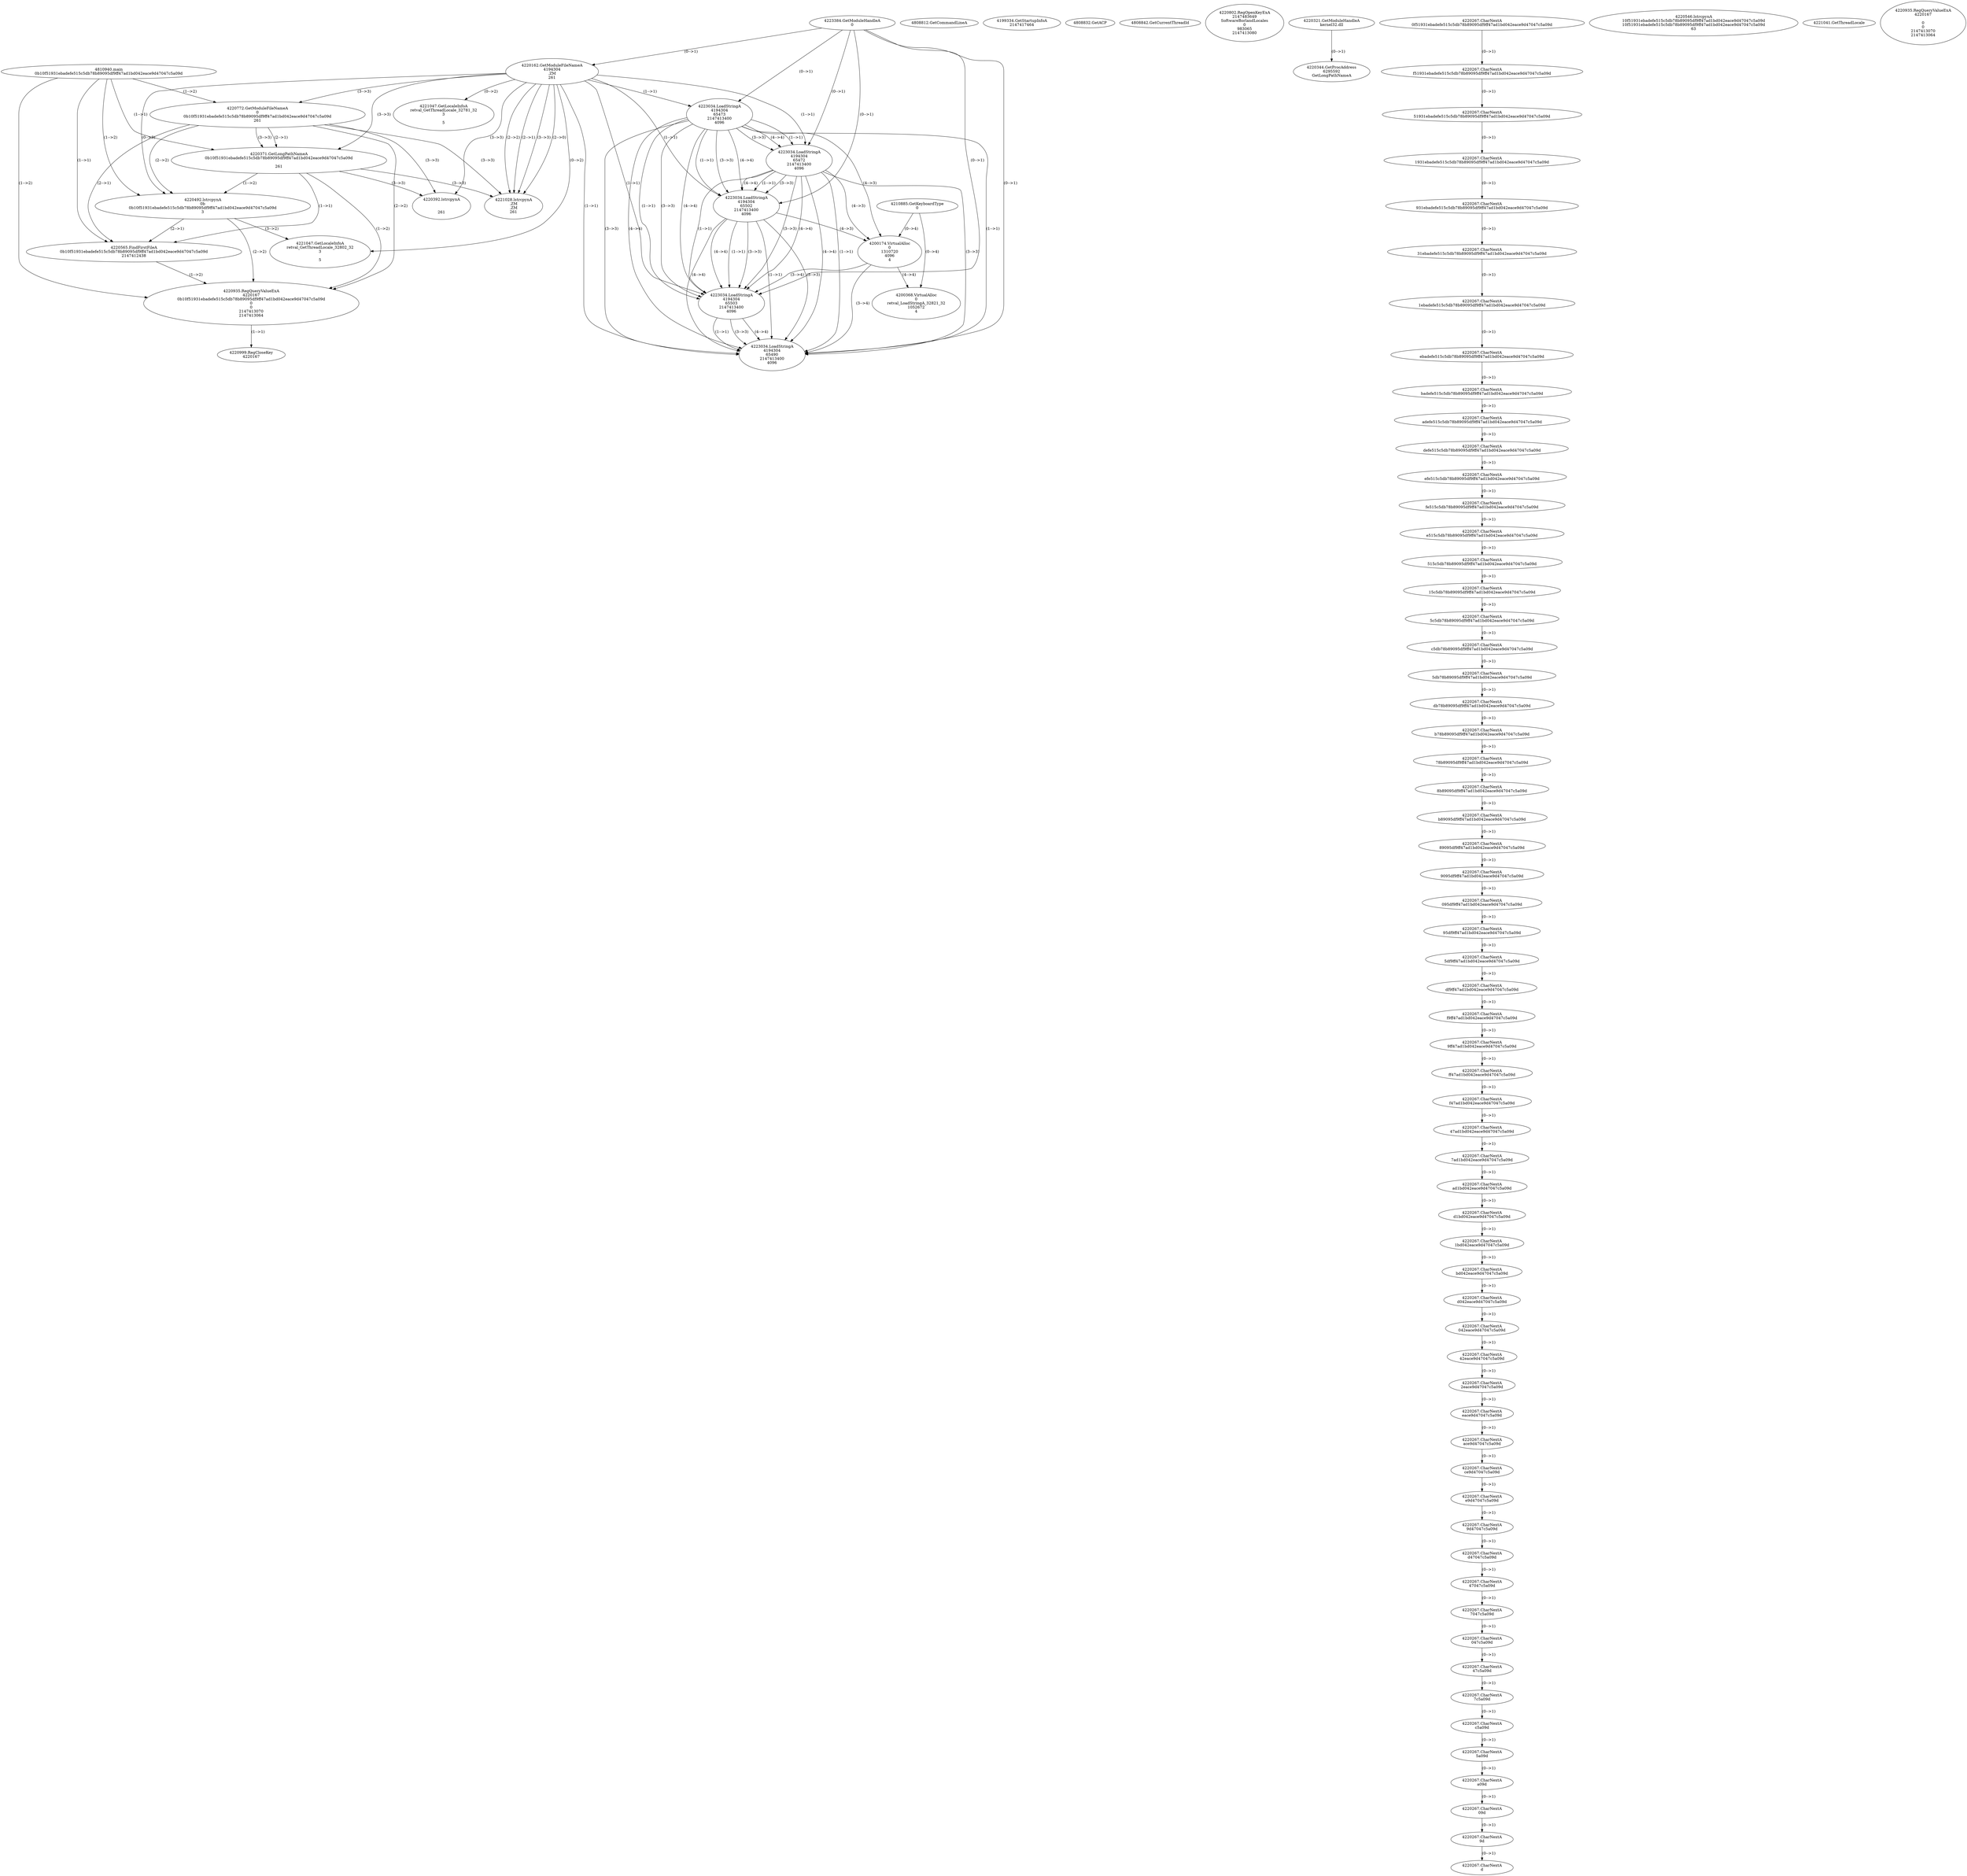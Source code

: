 // Global SCDG with merge call
digraph {
	0 [label="4810940.main
0b10f51931ebadefe515c5db78b89095df9ff47ad1bd042eace9d47047c5a09d"]
	1 [label="4223384.GetModuleHandleA
0"]
	2 [label="4210885.GetKeyboardType
0"]
	3 [label="4808812.GetCommandLineA
"]
	4 [label="4199334.GetStartupInfoA
2147417464"]
	5 [label="4808832.GetACP
"]
	6 [label="4808842.GetCurrentThreadId
"]
	7 [label="4220162.GetModuleFileNameA
4194304
.ZM
261"]
	1 -> 7 [label="(0-->1)"]
	8 [label="4220772.GetModuleFileNameA
0
0b10f51931ebadefe515c5db78b89095df9ff47ad1bd042eace9d47047c5a09d
261"]
	0 -> 8 [label="(1-->2)"]
	7 -> 8 [label="(3-->3)"]
	9 [label="4220802.RegOpenKeyExA
2147483649
Software\Borland\Locales
0
983065
2147413080"]
	10 [label="4220321.GetModuleHandleA
kernel32.dll"]
	11 [label="4220344.GetProcAddress
6295592
GetLongPathNameA"]
	10 -> 11 [label="(0-->1)"]
	12 [label="4220371.GetLongPathNameA
0b10f51931ebadefe515c5db78b89095df9ff47ad1bd042eace9d47047c5a09d

261"]
	0 -> 12 [label="(1-->1)"]
	8 -> 12 [label="(2-->1)"]
	7 -> 12 [label="(3-->3)"]
	8 -> 12 [label="(3-->3)"]
	13 [label="4220492.lstrcpynA
0b
0b10f51931ebadefe515c5db78b89095df9ff47ad1bd042eace9d47047c5a09d
3"]
	0 -> 13 [label="(1-->2)"]
	8 -> 13 [label="(2-->2)"]
	12 -> 13 [label="(1-->2)"]
	7 -> 13 [label="(0-->3)"]
	14 [label="4220267.CharNextA
0f51931ebadefe515c5db78b89095df9ff47ad1bd042eace9d47047c5a09d"]
	15 [label="4220267.CharNextA
f51931ebadefe515c5db78b89095df9ff47ad1bd042eace9d47047c5a09d"]
	14 -> 15 [label="(0-->1)"]
	16 [label="4220267.CharNextA
51931ebadefe515c5db78b89095df9ff47ad1bd042eace9d47047c5a09d"]
	15 -> 16 [label="(0-->1)"]
	17 [label="4220267.CharNextA
1931ebadefe515c5db78b89095df9ff47ad1bd042eace9d47047c5a09d"]
	16 -> 17 [label="(0-->1)"]
	18 [label="4220267.CharNextA
931ebadefe515c5db78b89095df9ff47ad1bd042eace9d47047c5a09d"]
	17 -> 18 [label="(0-->1)"]
	19 [label="4220267.CharNextA
31ebadefe515c5db78b89095df9ff47ad1bd042eace9d47047c5a09d"]
	18 -> 19 [label="(0-->1)"]
	20 [label="4220267.CharNextA
1ebadefe515c5db78b89095df9ff47ad1bd042eace9d47047c5a09d"]
	19 -> 20 [label="(0-->1)"]
	21 [label="4220267.CharNextA
ebadefe515c5db78b89095df9ff47ad1bd042eace9d47047c5a09d"]
	20 -> 21 [label="(0-->1)"]
	22 [label="4220267.CharNextA
badefe515c5db78b89095df9ff47ad1bd042eace9d47047c5a09d"]
	21 -> 22 [label="(0-->1)"]
	23 [label="4220267.CharNextA
adefe515c5db78b89095df9ff47ad1bd042eace9d47047c5a09d"]
	22 -> 23 [label="(0-->1)"]
	24 [label="4220267.CharNextA
defe515c5db78b89095df9ff47ad1bd042eace9d47047c5a09d"]
	23 -> 24 [label="(0-->1)"]
	25 [label="4220267.CharNextA
efe515c5db78b89095df9ff47ad1bd042eace9d47047c5a09d"]
	24 -> 25 [label="(0-->1)"]
	26 [label="4220267.CharNextA
fe515c5db78b89095df9ff47ad1bd042eace9d47047c5a09d"]
	25 -> 26 [label="(0-->1)"]
	27 [label="4220267.CharNextA
e515c5db78b89095df9ff47ad1bd042eace9d47047c5a09d"]
	26 -> 27 [label="(0-->1)"]
	28 [label="4220267.CharNextA
515c5db78b89095df9ff47ad1bd042eace9d47047c5a09d"]
	27 -> 28 [label="(0-->1)"]
	29 [label="4220267.CharNextA
15c5db78b89095df9ff47ad1bd042eace9d47047c5a09d"]
	28 -> 29 [label="(0-->1)"]
	30 [label="4220267.CharNextA
5c5db78b89095df9ff47ad1bd042eace9d47047c5a09d"]
	29 -> 30 [label="(0-->1)"]
	31 [label="4220267.CharNextA
c5db78b89095df9ff47ad1bd042eace9d47047c5a09d"]
	30 -> 31 [label="(0-->1)"]
	32 [label="4220267.CharNextA
5db78b89095df9ff47ad1bd042eace9d47047c5a09d"]
	31 -> 32 [label="(0-->1)"]
	33 [label="4220267.CharNextA
db78b89095df9ff47ad1bd042eace9d47047c5a09d"]
	32 -> 33 [label="(0-->1)"]
	34 [label="4220267.CharNextA
b78b89095df9ff47ad1bd042eace9d47047c5a09d"]
	33 -> 34 [label="(0-->1)"]
	35 [label="4220267.CharNextA
78b89095df9ff47ad1bd042eace9d47047c5a09d"]
	34 -> 35 [label="(0-->1)"]
	36 [label="4220267.CharNextA
8b89095df9ff47ad1bd042eace9d47047c5a09d"]
	35 -> 36 [label="(0-->1)"]
	37 [label="4220267.CharNextA
b89095df9ff47ad1bd042eace9d47047c5a09d"]
	36 -> 37 [label="(0-->1)"]
	38 [label="4220267.CharNextA
89095df9ff47ad1bd042eace9d47047c5a09d"]
	37 -> 38 [label="(0-->1)"]
	39 [label="4220267.CharNextA
9095df9ff47ad1bd042eace9d47047c5a09d"]
	38 -> 39 [label="(0-->1)"]
	40 [label="4220267.CharNextA
095df9ff47ad1bd042eace9d47047c5a09d"]
	39 -> 40 [label="(0-->1)"]
	41 [label="4220267.CharNextA
95df9ff47ad1bd042eace9d47047c5a09d"]
	40 -> 41 [label="(0-->1)"]
	42 [label="4220267.CharNextA
5df9ff47ad1bd042eace9d47047c5a09d"]
	41 -> 42 [label="(0-->1)"]
	43 [label="4220267.CharNextA
df9ff47ad1bd042eace9d47047c5a09d"]
	42 -> 43 [label="(0-->1)"]
	44 [label="4220267.CharNextA
f9ff47ad1bd042eace9d47047c5a09d"]
	43 -> 44 [label="(0-->1)"]
	45 [label="4220267.CharNextA
9ff47ad1bd042eace9d47047c5a09d"]
	44 -> 45 [label="(0-->1)"]
	46 [label="4220267.CharNextA
ff47ad1bd042eace9d47047c5a09d"]
	45 -> 46 [label="(0-->1)"]
	47 [label="4220267.CharNextA
f47ad1bd042eace9d47047c5a09d"]
	46 -> 47 [label="(0-->1)"]
	48 [label="4220267.CharNextA
47ad1bd042eace9d47047c5a09d"]
	47 -> 48 [label="(0-->1)"]
	49 [label="4220267.CharNextA
7ad1bd042eace9d47047c5a09d"]
	48 -> 49 [label="(0-->1)"]
	50 [label="4220267.CharNextA
ad1bd042eace9d47047c5a09d"]
	49 -> 50 [label="(0-->1)"]
	51 [label="4220267.CharNextA
d1bd042eace9d47047c5a09d"]
	50 -> 51 [label="(0-->1)"]
	52 [label="4220267.CharNextA
1bd042eace9d47047c5a09d"]
	51 -> 52 [label="(0-->1)"]
	53 [label="4220267.CharNextA
bd042eace9d47047c5a09d"]
	52 -> 53 [label="(0-->1)"]
	54 [label="4220267.CharNextA
d042eace9d47047c5a09d"]
	53 -> 54 [label="(0-->1)"]
	55 [label="4220267.CharNextA
042eace9d47047c5a09d"]
	54 -> 55 [label="(0-->1)"]
	56 [label="4220267.CharNextA
42eace9d47047c5a09d"]
	55 -> 56 [label="(0-->1)"]
	57 [label="4220267.CharNextA
2eace9d47047c5a09d"]
	56 -> 57 [label="(0-->1)"]
	58 [label="4220267.CharNextA
eace9d47047c5a09d"]
	57 -> 58 [label="(0-->1)"]
	59 [label="4220267.CharNextA
ace9d47047c5a09d"]
	58 -> 59 [label="(0-->1)"]
	60 [label="4220267.CharNextA
ce9d47047c5a09d"]
	59 -> 60 [label="(0-->1)"]
	61 [label="4220267.CharNextA
e9d47047c5a09d"]
	60 -> 61 [label="(0-->1)"]
	62 [label="4220267.CharNextA
9d47047c5a09d"]
	61 -> 62 [label="(0-->1)"]
	63 [label="4220267.CharNextA
d47047c5a09d"]
	62 -> 63 [label="(0-->1)"]
	64 [label="4220267.CharNextA
47047c5a09d"]
	63 -> 64 [label="(0-->1)"]
	65 [label="4220267.CharNextA
7047c5a09d"]
	64 -> 65 [label="(0-->1)"]
	66 [label="4220267.CharNextA
047c5a09d"]
	65 -> 66 [label="(0-->1)"]
	67 [label="4220267.CharNextA
47c5a09d"]
	66 -> 67 [label="(0-->1)"]
	68 [label="4220267.CharNextA
7c5a09d"]
	67 -> 68 [label="(0-->1)"]
	69 [label="4220267.CharNextA
c5a09d"]
	68 -> 69 [label="(0-->1)"]
	70 [label="4220267.CharNextA
5a09d"]
	69 -> 70 [label="(0-->1)"]
	71 [label="4220267.CharNextA
a09d"]
	70 -> 71 [label="(0-->1)"]
	72 [label="4220267.CharNextA
09d"]
	71 -> 72 [label="(0-->1)"]
	73 [label="4220267.CharNextA
9d"]
	72 -> 73 [label="(0-->1)"]
	74 [label="4220267.CharNextA
d"]
	73 -> 74 [label="(0-->1)"]
	75 [label="4220546.lstrcpynA
10f51931ebadefe515c5db78b89095df9ff47ad1bd042eace9d47047c5a09d
10f51931ebadefe515c5db78b89095df9ff47ad1bd042eace9d47047c5a09d
63"]
	76 [label="4220565.FindFirstFileA
0b10f51931ebadefe515c5db78b89095df9ff47ad1bd042eace9d47047c5a09d
2147412438"]
	0 -> 76 [label="(1-->1)"]
	8 -> 76 [label="(2-->1)"]
	12 -> 76 [label="(1-->1)"]
	13 -> 76 [label="(2-->1)"]
	77 [label="4220935.RegQueryValueExA
4220167
0b10f51931ebadefe515c5db78b89095df9ff47ad1bd042eace9d47047c5a09d
0
0
2147413070
2147413064"]
	0 -> 77 [label="(1-->2)"]
	8 -> 77 [label="(2-->2)"]
	12 -> 77 [label="(1-->2)"]
	13 -> 77 [label="(2-->2)"]
	76 -> 77 [label="(1-->2)"]
	78 [label="4220999.RegCloseKey
4220167"]
	77 -> 78 [label="(1-->1)"]
	79 [label="4221028.lstrcpynA
.ZM
.ZM
261"]
	7 -> 79 [label="(2-->1)"]
	7 -> 79 [label="(2-->2)"]
	7 -> 79 [label="(3-->3)"]
	8 -> 79 [label="(3-->3)"]
	12 -> 79 [label="(3-->3)"]
	7 -> 79 [label="(2-->0)"]
	80 [label="4221041.GetThreadLocale
"]
	81 [label="4221047.GetLocaleInfoA
retval_GetThreadLocale_32802_32
3

5"]
	7 -> 81 [label="(0-->2)"]
	13 -> 81 [label="(3-->2)"]
	82 [label="4223034.LoadStringA
4194304
65473
2147413400
4096"]
	1 -> 82 [label="(0-->1)"]
	7 -> 82 [label="(1-->1)"]
	83 [label="4223034.LoadStringA
4194304
65472
2147413400
4096"]
	1 -> 83 [label="(0-->1)"]
	7 -> 83 [label="(1-->1)"]
	82 -> 83 [label="(1-->1)"]
	82 -> 83 [label="(3-->3)"]
	82 -> 83 [label="(4-->4)"]
	84 [label="4223034.LoadStringA
4194304
65502
2147413400
4096"]
	1 -> 84 [label="(0-->1)"]
	7 -> 84 [label="(1-->1)"]
	82 -> 84 [label="(1-->1)"]
	83 -> 84 [label="(1-->1)"]
	82 -> 84 [label="(3-->3)"]
	83 -> 84 [label="(3-->3)"]
	82 -> 84 [label="(4-->4)"]
	83 -> 84 [label="(4-->4)"]
	85 [label="4200174.VirtualAlloc
0
1310720
4096
4"]
	82 -> 85 [label="(4-->3)"]
	83 -> 85 [label="(4-->3)"]
	84 -> 85 [label="(4-->3)"]
	2 -> 85 [label="(0-->4)"]
	86 [label="4223034.LoadStringA
4194304
65503
2147413400
4096"]
	1 -> 86 [label="(0-->1)"]
	7 -> 86 [label="(1-->1)"]
	82 -> 86 [label="(1-->1)"]
	83 -> 86 [label="(1-->1)"]
	84 -> 86 [label="(1-->1)"]
	82 -> 86 [label="(3-->3)"]
	83 -> 86 [label="(3-->3)"]
	84 -> 86 [label="(3-->3)"]
	82 -> 86 [label="(4-->4)"]
	83 -> 86 [label="(4-->4)"]
	84 -> 86 [label="(4-->4)"]
	85 -> 86 [label="(3-->4)"]
	87 [label="4223034.LoadStringA
4194304
65490
2147413400
4096"]
	1 -> 87 [label="(0-->1)"]
	7 -> 87 [label="(1-->1)"]
	82 -> 87 [label="(1-->1)"]
	83 -> 87 [label="(1-->1)"]
	84 -> 87 [label="(1-->1)"]
	86 -> 87 [label="(1-->1)"]
	82 -> 87 [label="(3-->3)"]
	83 -> 87 [label="(3-->3)"]
	84 -> 87 [label="(3-->3)"]
	86 -> 87 [label="(3-->3)"]
	82 -> 87 [label="(4-->4)"]
	83 -> 87 [label="(4-->4)"]
	84 -> 87 [label="(4-->4)"]
	85 -> 87 [label="(3-->4)"]
	86 -> 87 [label="(4-->4)"]
	88 [label="4200368.VirtualAlloc
0
retval_LoadStringA_32821_32
1052672
4"]
	2 -> 88 [label="(0-->4)"]
	85 -> 88 [label="(4-->4)"]
	89 [label="4220392.lstrcpynA


261"]
	7 -> 89 [label="(3-->3)"]
	8 -> 89 [label="(3-->3)"]
	12 -> 89 [label="(3-->3)"]
	90 [label="4220935.RegQueryValueExA
4220167

0
0
2147413070
2147413064"]
	91 [label="4221047.GetLocaleInfoA
retval_GetThreadLocale_32781_32
3

5"]
	7 -> 91 [label="(0-->2)"]
}
